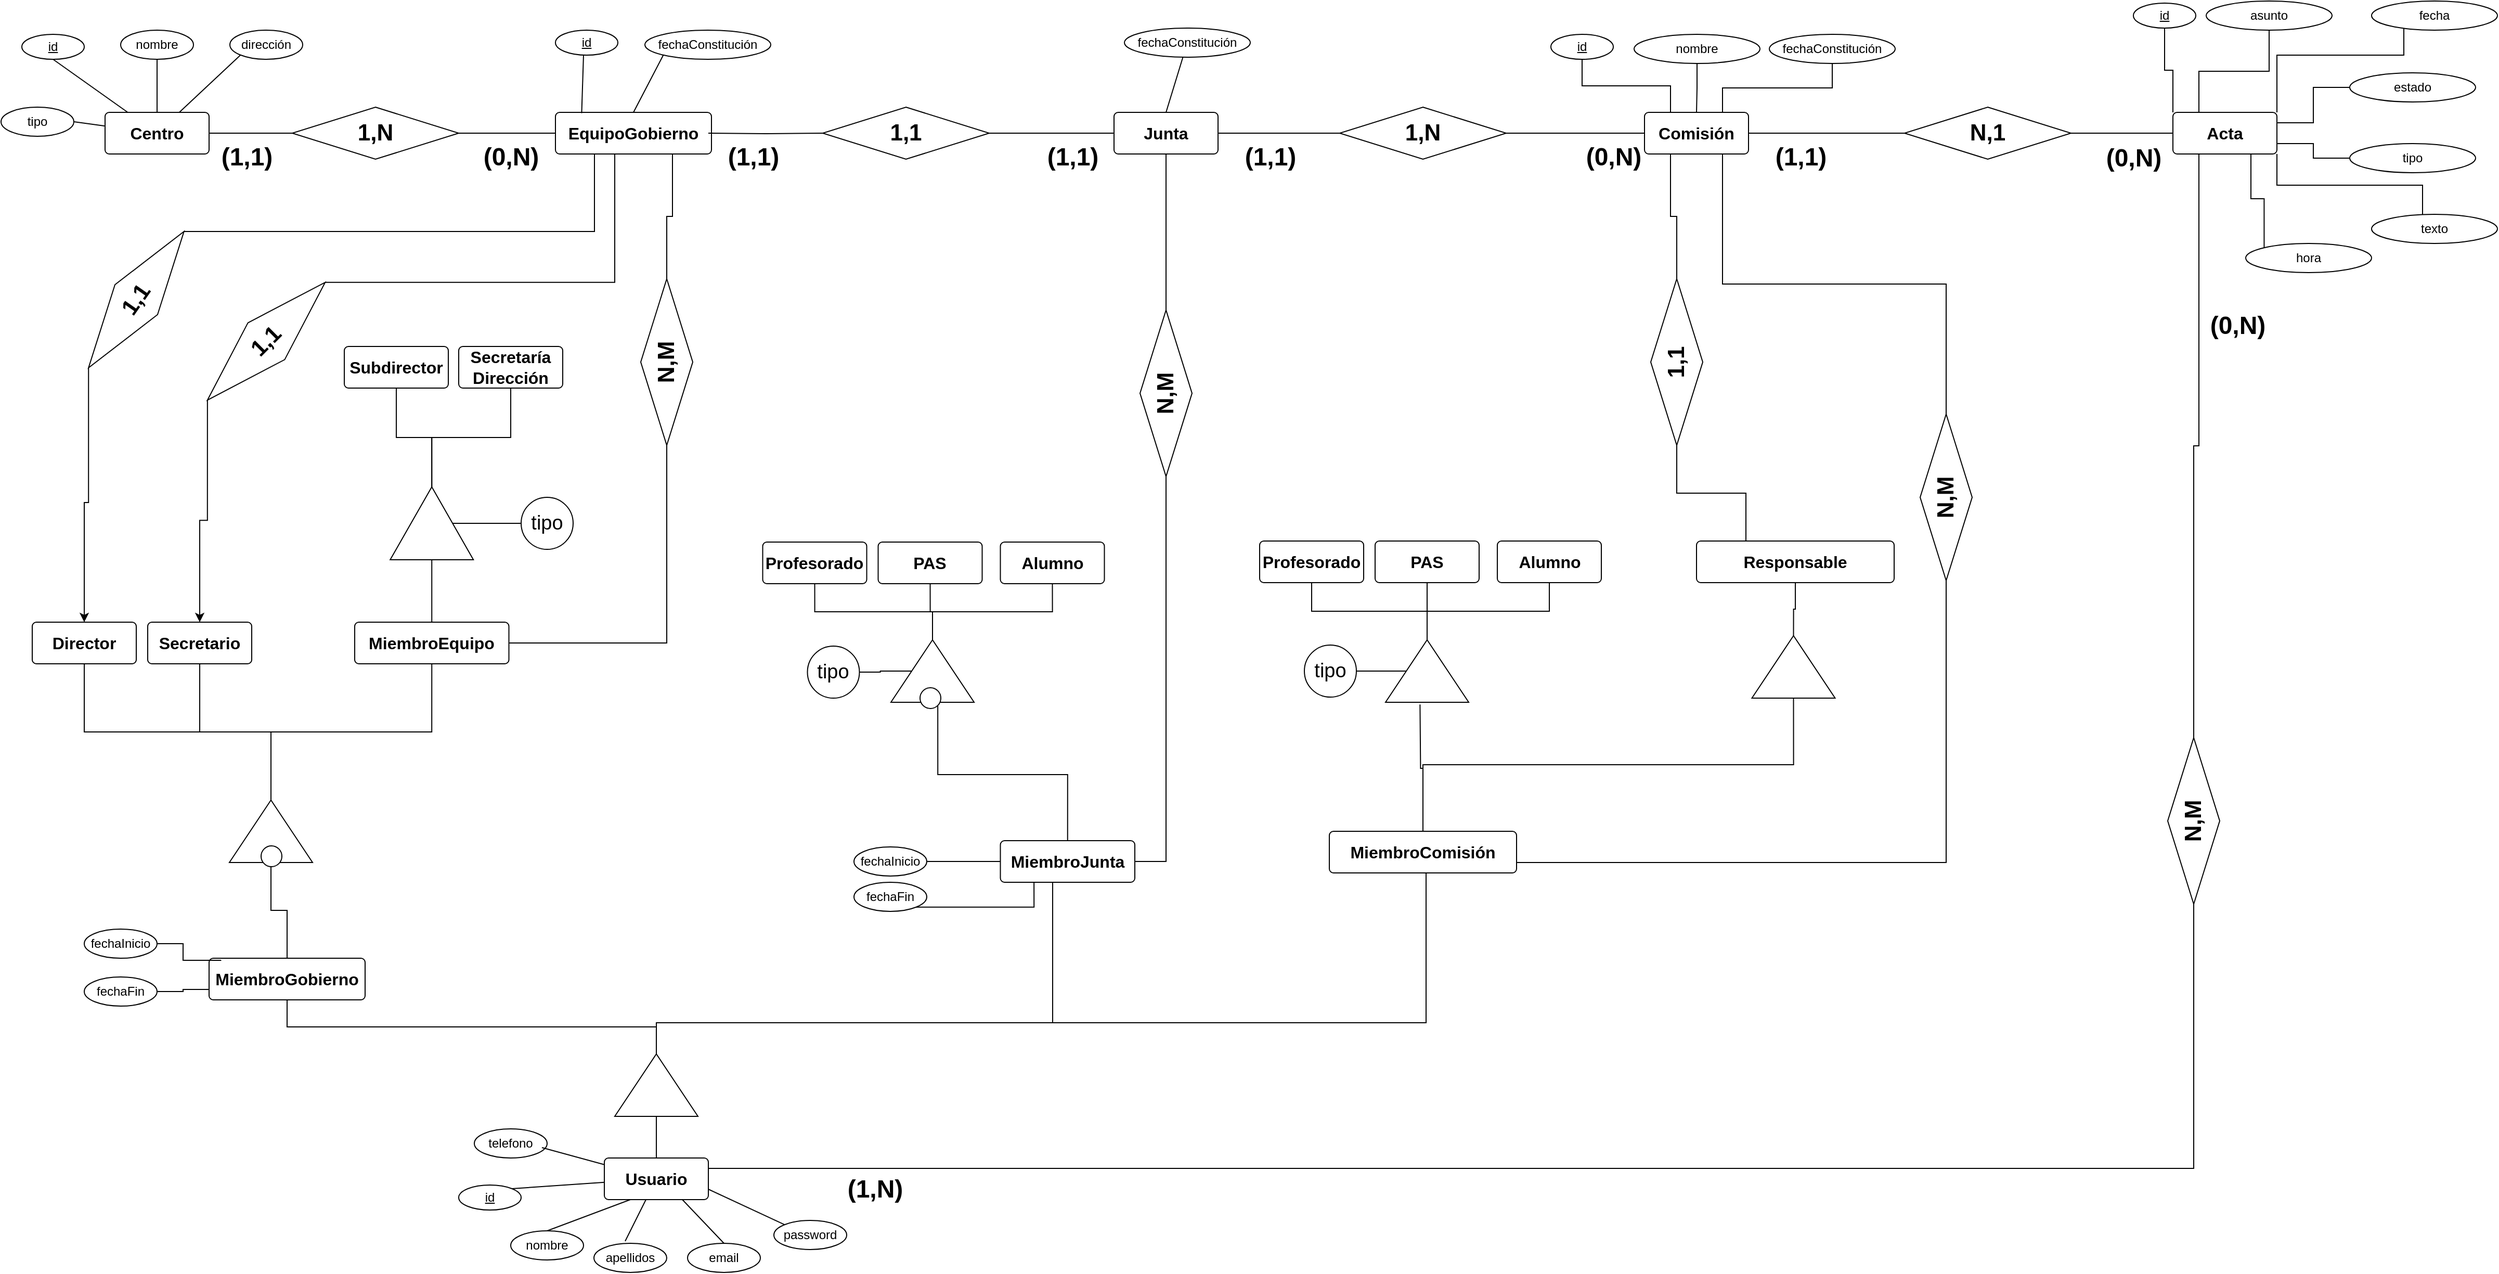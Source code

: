 <mxfile version="21.0.10" type="google"><diagram id="R2lEEEUBdFMjLlhIrx00" name="Page-1"><mxGraphModel grid="1" page="1" gridSize="10" guides="1" tooltips="1" connect="1" arrows="1" fold="1" pageScale="1" pageWidth="980" pageHeight="1390" math="0" shadow="0" extFonts="Permanent Marker^https://fonts.googleapis.com/css?family=Permanent+Marker"><root><mxCell id="0"/><mxCell id="1" parent="0"/><mxCell id="WzNKcJt7YtytCeeVtAqV-34" value="" style="edgeStyle=orthogonalEdgeStyle;rounded=0;orthogonalLoop=1;jettySize=auto;html=1;endArrow=none;endFill=0;" edge="1" parent="1" source="WzNKcJt7YtytCeeVtAqV-1" target="WzNKcJt7YtytCeeVtAqV-4"><mxGeometry relative="1" as="geometry"/></mxCell><mxCell id="WzNKcJt7YtytCeeVtAqV-1" value="Centro" style="rounded=1;arcSize=10;whiteSpace=wrap;html=1;align=center;fontSize=16;fontStyle=1" vertex="1" parent="1"><mxGeometry x="150" y="165" width="100" height="40" as="geometry"/></mxCell><mxCell id="WzNKcJt7YtytCeeVtAqV-2" value="nombre" style="ellipse;whiteSpace=wrap;html=1;align=center;" vertex="1" parent="1"><mxGeometry x="165" y="86" width="70" height="28" as="geometry"/></mxCell><mxCell id="WzNKcJt7YtytCeeVtAqV-3" value="id" style="ellipse;whiteSpace=wrap;html=1;align=center;fontStyle=4;" vertex="1" parent="1"><mxGeometry x="70" y="90" width="60" height="24" as="geometry"/></mxCell><mxCell id="WzNKcJt7YtytCeeVtAqV-35" value="" style="edgeStyle=orthogonalEdgeStyle;rounded=0;orthogonalLoop=1;jettySize=auto;html=1;endArrow=none;endFill=0;" edge="1" parent="1" source="WzNKcJt7YtytCeeVtAqV-4" target="WzNKcJt7YtytCeeVtAqV-30"><mxGeometry relative="1" as="geometry"/></mxCell><mxCell id="WzNKcJt7YtytCeeVtAqV-4" value="&lt;b&gt;&lt;font style=&quot;font-size: 22px;&quot;&gt;1,N&lt;/font&gt;&lt;/b&gt;" style="shape=rhombus;perimeter=rhombusPerimeter;whiteSpace=wrap;html=1;align=center;" vertex="1" parent="1"><mxGeometry x="330" y="160" width="160" height="50" as="geometry"/></mxCell><mxCell id="WzNKcJt7YtytCeeVtAqV-222" style="edgeStyle=orthogonalEdgeStyle;rounded=0;orthogonalLoop=1;jettySize=auto;html=1;exitX=1;exitY=0.5;exitDx=0;exitDy=0;entryX=0;entryY=0.5;entryDx=0;entryDy=0;endArrow=none;endFill=0;" edge="1" parent="1" source="WzNKcJt7YtytCeeVtAqV-10" target="WzNKcJt7YtytCeeVtAqV-134"><mxGeometry relative="1" as="geometry"/></mxCell><mxCell id="WzNKcJt7YtytCeeVtAqV-253" style="edgeStyle=orthogonalEdgeStyle;rounded=0;orthogonalLoop=1;jettySize=auto;html=1;exitX=0.25;exitY=1;exitDx=0;exitDy=0;entryX=1;entryY=0.5;entryDx=0;entryDy=0;endArrow=none;endFill=0;" edge="1" parent="1" source="WzNKcJt7YtytCeeVtAqV-10" target="WzNKcJt7YtytCeeVtAqV-254"><mxGeometry relative="1" as="geometry"><mxPoint x="1655" y="380" as="targetPoint"/></mxGeometry></mxCell><mxCell id="WzNKcJt7YtytCeeVtAqV-10" value="Comisión" style="rounded=1;arcSize=10;whiteSpace=wrap;html=1;align=center;fontSize=16;fontStyle=1" vertex="1" parent="1"><mxGeometry x="1630" y="165" width="100" height="40" as="geometry"/></mxCell><mxCell id="WzNKcJt7YtytCeeVtAqV-17" value="Usuario" style="rounded=1;arcSize=10;whiteSpace=wrap;html=1;align=center;fontSize=16;fontStyle=1" vertex="1" parent="1"><mxGeometry x="630" y="1170" width="100" height="40" as="geometry"/></mxCell><mxCell id="WzNKcJt7YtytCeeVtAqV-18" value="dirección" style="ellipse;whiteSpace=wrap;html=1;align=center;" vertex="1" parent="1"><mxGeometry x="270" y="86" width="70" height="28" as="geometry"/></mxCell><mxCell id="WzNKcJt7YtytCeeVtAqV-23" value="" style="endArrow=none;html=1;rounded=0;exitX=0.5;exitY=1;exitDx=0;exitDy=0;" edge="1" parent="1" source="WzNKcJt7YtytCeeVtAqV-3" target="WzNKcJt7YtytCeeVtAqV-1"><mxGeometry relative="1" as="geometry"><mxPoint x="590" y="360" as="sourcePoint"/><mxPoint x="750" y="360" as="targetPoint"/></mxGeometry></mxCell><mxCell id="WzNKcJt7YtytCeeVtAqV-24" value="" style="endArrow=none;html=1;rounded=0;exitX=0.5;exitY=1;exitDx=0;exitDy=0;" edge="1" parent="1" source="WzNKcJt7YtytCeeVtAqV-2" target="WzNKcJt7YtytCeeVtAqV-1"><mxGeometry relative="1" as="geometry"><mxPoint x="110" y="124" as="sourcePoint"/><mxPoint x="200" y="150" as="targetPoint"/></mxGeometry></mxCell><mxCell id="WzNKcJt7YtytCeeVtAqV-25" value="" style="endArrow=none;html=1;rounded=0;exitX=0;exitY=1;exitDx=0;exitDy=0;" edge="1" parent="1" source="WzNKcJt7YtytCeeVtAqV-18" target="WzNKcJt7YtytCeeVtAqV-1"><mxGeometry relative="1" as="geometry"><mxPoint x="290" y="100" as="sourcePoint"/><mxPoint x="210" y="160" as="targetPoint"/></mxGeometry></mxCell><mxCell id="WzNKcJt7YtytCeeVtAqV-26" value="tipo" style="ellipse;whiteSpace=wrap;html=1;align=center;" vertex="1" parent="1"><mxGeometry x="50" y="160" width="70" height="28" as="geometry"/></mxCell><mxCell id="WzNKcJt7YtytCeeVtAqV-27" value="" style="endArrow=none;html=1;rounded=0;exitX=1;exitY=0.5;exitDx=0;exitDy=0;" edge="1" parent="1" source="WzNKcJt7YtytCeeVtAqV-26" target="WzNKcJt7YtytCeeVtAqV-1"><mxGeometry relative="1" as="geometry"><mxPoint x="300" y="120" as="sourcePoint"/><mxPoint x="150" y="174" as="targetPoint"/></mxGeometry></mxCell><mxCell id="WzNKcJt7YtytCeeVtAqV-28" value="Director" style="rounded=1;arcSize=10;whiteSpace=wrap;html=1;align=center;fontSize=16;fontStyle=1" vertex="1" parent="1"><mxGeometry x="80" y="655" width="100" height="40" as="geometry"/></mxCell><mxCell id="WzNKcJt7YtytCeeVtAqV-30" value="EquipoGobierno" style="rounded=1;arcSize=10;whiteSpace=wrap;html=1;align=center;fontSize=16;fontStyle=1" vertex="1" parent="1"><mxGeometry x="583" y="165" width="150" height="40" as="geometry"/></mxCell><mxCell id="WzNKcJt7YtytCeeVtAqV-31" value="Junta" style="rounded=1;arcSize=10;whiteSpace=wrap;html=1;align=center;fontSize=16;fontStyle=1" vertex="1" parent="1"><mxGeometry x="1120" y="165" width="100" height="40" as="geometry"/></mxCell><mxCell id="WzNKcJt7YtytCeeVtAqV-263" style="edgeStyle=orthogonalEdgeStyle;rounded=0;orthogonalLoop=1;jettySize=auto;html=1;exitX=0.25;exitY=1;exitDx=0;exitDy=0;entryX=1;entryY=0.5;entryDx=0;entryDy=0;endArrow=none;endFill=0;" edge="1" parent="1" source="WzNKcJt7YtytCeeVtAqV-33" target="WzNKcJt7YtytCeeVtAqV-257"><mxGeometry relative="1" as="geometry"/></mxCell><mxCell id="WzNKcJt7YtytCeeVtAqV-33" value="Acta" style="rounded=1;arcSize=10;whiteSpace=wrap;html=1;align=center;fontSize=16;fontStyle=1" vertex="1" parent="1"><mxGeometry x="2138" y="165" width="100" height="40" as="geometry"/></mxCell><mxCell id="WzNKcJt7YtytCeeVtAqV-36" value="(1,1)" style="text;strokeColor=none;fillColor=none;html=1;fontSize=24;fontStyle=1;verticalAlign=middle;align=center;" vertex="1" parent="1"><mxGeometry x="236" y="188" width="100" height="40" as="geometry"/></mxCell><mxCell id="WzNKcJt7YtytCeeVtAqV-37" value="(0,N)" style="text;strokeColor=none;fillColor=none;html=1;fontSize=24;fontStyle=1;verticalAlign=middle;align=center;" vertex="1" parent="1"><mxGeometry x="490" y="188" width="100" height="40" as="geometry"/></mxCell><mxCell id="WzNKcJt7YtytCeeVtAqV-40" value="id" style="ellipse;whiteSpace=wrap;html=1;align=center;fontStyle=4;" vertex="1" parent="1"><mxGeometry x="583" y="86" width="60" height="24" as="geometry"/></mxCell><mxCell id="WzNKcJt7YtytCeeVtAqV-42" value="" style="endArrow=none;html=1;rounded=0;entryX=0.168;entryY=0.018;entryDx=0;entryDy=0;entryPerimeter=0;" edge="1" parent="1" target="WzNKcJt7YtytCeeVtAqV-30"><mxGeometry relative="1" as="geometry"><mxPoint x="610" y="110" as="sourcePoint"/><mxPoint x="682" y="151" as="targetPoint"/></mxGeometry></mxCell><mxCell id="WzNKcJt7YtytCeeVtAqV-43" value="fechaConstitución" style="ellipse;whiteSpace=wrap;html=1;align=center;" vertex="1" parent="1"><mxGeometry x="669" y="86" width="121" height="28" as="geometry"/></mxCell><mxCell id="WzNKcJt7YtytCeeVtAqV-44" value="" style="endArrow=none;html=1;rounded=0;exitX=0;exitY=1;exitDx=0;exitDy=0;entryX=0.5;entryY=0;entryDx=0;entryDy=0;" edge="1" parent="1" source="WzNKcJt7YtytCeeVtAqV-43" target="WzNKcJt7YtytCeeVtAqV-30"><mxGeometry relative="1" as="geometry"><mxPoint x="689" y="100" as="sourcePoint"/><mxPoint x="610" y="165" as="targetPoint"/></mxGeometry></mxCell><mxCell id="WzNKcJt7YtytCeeVtAqV-65" value="" style="endArrow=none;html=1;rounded=0;exitX=1;exitY=0;exitDx=0;exitDy=0;" edge="1" parent="1" source="WzNKcJt7YtytCeeVtAqV-68" target="WzNKcJt7YtytCeeVtAqV-17"><mxGeometry relative="1" as="geometry"><mxPoint x="660" y="1260" as="sourcePoint"/><mxPoint x="640" y="1220" as="targetPoint"/></mxGeometry></mxCell><mxCell id="WzNKcJt7YtytCeeVtAqV-68" value="id" style="ellipse;whiteSpace=wrap;html=1;align=center;fontStyle=4;" vertex="1" parent="1"><mxGeometry x="490" y="1196" width="60" height="24" as="geometry"/></mxCell><mxCell id="WzNKcJt7YtytCeeVtAqV-72" value="nombre" style="ellipse;whiteSpace=wrap;html=1;align=center;" vertex="1" parent="1"><mxGeometry x="540" y="1240" width="70" height="28" as="geometry"/></mxCell><mxCell id="WzNKcJt7YtytCeeVtAqV-73" value="apellidos" style="ellipse;whiteSpace=wrap;html=1;align=center;" vertex="1" parent="1"><mxGeometry x="620" y="1252" width="70" height="28" as="geometry"/></mxCell><mxCell id="WzNKcJt7YtytCeeVtAqV-74" value="email" style="ellipse;whiteSpace=wrap;html=1;align=center;" vertex="1" parent="1"><mxGeometry x="710" y="1252" width="70" height="28" as="geometry"/></mxCell><mxCell id="WzNKcJt7YtytCeeVtAqV-75" value="password" style="ellipse;whiteSpace=wrap;html=1;align=center;" vertex="1" parent="1"><mxGeometry x="793" y="1230" width="70" height="28" as="geometry"/></mxCell><mxCell id="WzNKcJt7YtytCeeVtAqV-76" value="telefono" style="ellipse;whiteSpace=wrap;html=1;align=center;" vertex="1" parent="1"><mxGeometry x="505" y="1142" width="70" height="28" as="geometry"/></mxCell><mxCell id="WzNKcJt7YtytCeeVtAqV-79" value="" style="endArrow=none;html=1;rounded=0;exitX=0.5;exitY=0;exitDx=0;exitDy=0;entryX=0.25;entryY=1;entryDx=0;entryDy=0;" edge="1" parent="1" source="WzNKcJt7YtytCeeVtAqV-72" target="WzNKcJt7YtytCeeVtAqV-17"><mxGeometry relative="1" as="geometry"><mxPoint x="552" y="1210" as="sourcePoint"/><mxPoint x="640" y="1204" as="targetPoint"/></mxGeometry></mxCell><mxCell id="WzNKcJt7YtytCeeVtAqV-80" value="" style="endArrow=none;html=1;rounded=0;" edge="1" parent="1" target="WzNKcJt7YtytCeeVtAqV-17"><mxGeometry relative="1" as="geometry"><mxPoint x="650" y="1250" as="sourcePoint"/><mxPoint x="650" y="1214" as="targetPoint"/></mxGeometry></mxCell><mxCell id="WzNKcJt7YtytCeeVtAqV-81" value="" style="endArrow=none;html=1;rounded=0;exitX=0.5;exitY=0;exitDx=0;exitDy=0;entryX=0.75;entryY=1;entryDx=0;entryDy=0;" edge="1" parent="1" source="WzNKcJt7YtytCeeVtAqV-74" target="WzNKcJt7YtytCeeVtAqV-17"><mxGeometry relative="1" as="geometry"><mxPoint x="572" y="1230" as="sourcePoint"/><mxPoint x="660" y="1224" as="targetPoint"/></mxGeometry></mxCell><mxCell id="WzNKcJt7YtytCeeVtAqV-82" value="" style="endArrow=none;html=1;rounded=0;exitX=1;exitY=0.75;exitDx=0;exitDy=0;entryX=0;entryY=0;entryDx=0;entryDy=0;" edge="1" parent="1" source="WzNKcJt7YtytCeeVtAqV-17" target="WzNKcJt7YtytCeeVtAqV-75"><mxGeometry relative="1" as="geometry"><mxPoint x="582" y="1240" as="sourcePoint"/><mxPoint x="670" y="1234" as="targetPoint"/></mxGeometry></mxCell><mxCell id="WzNKcJt7YtytCeeVtAqV-83" value="" style="endArrow=none;html=1;rounded=0;" edge="1" parent="1" source="WzNKcJt7YtytCeeVtAqV-17"><mxGeometry relative="1" as="geometry"><mxPoint x="592" y="1250" as="sourcePoint"/><mxPoint x="570" y="1160" as="targetPoint"/></mxGeometry></mxCell><mxCell id="WzNKcJt7YtytCeeVtAqV-87" style="edgeStyle=orthogonalEdgeStyle;rounded=0;orthogonalLoop=1;jettySize=auto;html=1;exitX=1;exitY=0.5;exitDx=0;exitDy=0;entryX=0.5;entryY=1;entryDx=0;entryDy=0;endArrow=none;endFill=0;" edge="1" parent="1" source="WzNKcJt7YtytCeeVtAqV-84" target="WzNKcJt7YtytCeeVtAqV-28"><mxGeometry relative="1" as="geometry"/></mxCell><mxCell id="WzNKcJt7YtytCeeVtAqV-84" value="" style="triangle;whiteSpace=wrap;html=1;rotation=-90;" vertex="1" parent="1"><mxGeometry x="279.5" y="816" width="60" height="80" as="geometry"/></mxCell><mxCell id="WzNKcJt7YtytCeeVtAqV-92" value="Secretario" style="rounded=1;arcSize=10;whiteSpace=wrap;html=1;align=center;fontSize=16;fontStyle=1" vertex="1" parent="1"><mxGeometry x="191" y="655" width="100" height="40" as="geometry"/></mxCell><mxCell id="WzNKcJt7YtytCeeVtAqV-94" style="edgeStyle=orthogonalEdgeStyle;rounded=0;orthogonalLoop=1;jettySize=auto;html=1;exitX=1;exitY=0.5;exitDx=0;exitDy=0;entryX=0.5;entryY=1;entryDx=0;entryDy=0;endArrow=none;endFill=0;" edge="1" parent="1" source="WzNKcJt7YtytCeeVtAqV-84" target="WzNKcJt7YtytCeeVtAqV-92"><mxGeometry relative="1" as="geometry"><mxPoint x="247.5" y="758" as="sourcePoint"/><mxPoint x="127.5" y="708" as="targetPoint"/></mxGeometry></mxCell><mxCell id="WzNKcJt7YtytCeeVtAqV-95" value="" style="edgeStyle=orthogonalEdgeStyle;rounded=0;orthogonalLoop=1;jettySize=auto;html=1;endArrow=none;endFill=0;" edge="1" parent="1" target="WzNKcJt7YtytCeeVtAqV-97"><mxGeometry relative="1" as="geometry"><mxPoint x="730" y="185" as="sourcePoint"/></mxGeometry></mxCell><mxCell id="WzNKcJt7YtytCeeVtAqV-96" value="" style="edgeStyle=orthogonalEdgeStyle;rounded=0;orthogonalLoop=1;jettySize=auto;html=1;endArrow=none;endFill=0;" edge="1" parent="1" source="WzNKcJt7YtytCeeVtAqV-97" target="WzNKcJt7YtytCeeVtAqV-31"><mxGeometry relative="1" as="geometry"><mxPoint x="1070" y="185" as="targetPoint"/></mxGeometry></mxCell><mxCell id="WzNKcJt7YtytCeeVtAqV-97" value="&lt;b&gt;&lt;font style=&quot;font-size: 22px;&quot;&gt;1,1&lt;/font&gt;&lt;/b&gt;" style="shape=rhombus;perimeter=rhombusPerimeter;whiteSpace=wrap;html=1;align=center;" vertex="1" parent="1"><mxGeometry x="840" y="160" width="160" height="50" as="geometry"/></mxCell><mxCell id="WzNKcJt7YtytCeeVtAqV-98" value="(1,1)" style="text;strokeColor=none;fillColor=none;html=1;fontSize=24;fontStyle=1;verticalAlign=middle;align=center;" vertex="1" parent="1"><mxGeometry x="723" y="188" width="100" height="40" as="geometry"/></mxCell><mxCell id="WzNKcJt7YtytCeeVtAqV-99" value="(1,1)" style="text;strokeColor=none;fillColor=none;html=1;fontSize=24;fontStyle=1;verticalAlign=middle;align=center;" vertex="1" parent="1"><mxGeometry x="1030" y="188" width="100" height="40" as="geometry"/></mxCell><mxCell id="WzNKcJt7YtytCeeVtAqV-101" value="fechaConstitución" style="ellipse;whiteSpace=wrap;html=1;align=center;" vertex="1" parent="1"><mxGeometry x="1130" y="84" width="121" height="28" as="geometry"/></mxCell><mxCell id="WzNKcJt7YtytCeeVtAqV-102" value="" style="endArrow=none;html=1;rounded=0;entryX=0.5;entryY=0;entryDx=0;entryDy=0;" edge="1" parent="1" source="WzNKcJt7YtytCeeVtAqV-101" target="WzNKcJt7YtytCeeVtAqV-31"><mxGeometry relative="1" as="geometry"><mxPoint x="1185" y="100" as="sourcePoint"/><mxPoint x="1154" y="165" as="targetPoint"/></mxGeometry></mxCell><mxCell id="WzNKcJt7YtytCeeVtAqV-169" style="edgeStyle=orthogonalEdgeStyle;rounded=0;orthogonalLoop=1;jettySize=auto;html=1;exitX=0.5;exitY=1;exitDx=0;exitDy=0;entryX=1;entryY=0.5;entryDx=0;entryDy=0;endArrow=none;endFill=0;" edge="1" parent="1" source="WzNKcJt7YtytCeeVtAqV-104" target="WzNKcJt7YtytCeeVtAqV-192"><mxGeometry relative="1" as="geometry"/></mxCell><mxCell id="WzNKcJt7YtytCeeVtAqV-104" value="Subdirector" style="rounded=1;arcSize=10;whiteSpace=wrap;html=1;align=center;fontSize=16;fontStyle=1" vertex="1" parent="1"><mxGeometry x="380" y="390" width="100" height="40" as="geometry"/></mxCell><mxCell id="WzNKcJt7YtytCeeVtAqV-170" style="edgeStyle=orthogonalEdgeStyle;rounded=0;orthogonalLoop=1;jettySize=auto;html=1;exitX=0.5;exitY=1;exitDx=0;exitDy=0;entryX=1;entryY=0.5;entryDx=0;entryDy=0;endArrow=none;endFill=0;" edge="1" parent="1" source="WzNKcJt7YtytCeeVtAqV-105" target="WzNKcJt7YtytCeeVtAqV-192"><mxGeometry relative="1" as="geometry"><mxPoint x="325.25" y="638" as="targetPoint"/></mxGeometry></mxCell><mxCell id="WzNKcJt7YtytCeeVtAqV-105" value="Secretaría Dirección" style="rounded=1;arcSize=10;whiteSpace=wrap;html=1;align=center;fontSize=16;fontStyle=1" vertex="1" parent="1"><mxGeometry x="490" y="390" width="100" height="40" as="geometry"/></mxCell><mxCell id="WzNKcJt7YtytCeeVtAqV-110" style="edgeStyle=orthogonalEdgeStyle;rounded=0;orthogonalLoop=1;jettySize=auto;html=1;exitX=1;exitY=0.5;exitDx=0;exitDy=0;entryX=0.25;entryY=1;entryDx=0;entryDy=0;endArrow=none;endFill=0;" edge="1" parent="1" source="WzNKcJt7YtytCeeVtAqV-108" target="WzNKcJt7YtytCeeVtAqV-30"><mxGeometry relative="1" as="geometry"/></mxCell><mxCell id="WzNKcJt7YtytCeeVtAqV-171" style="edgeStyle=orthogonalEdgeStyle;rounded=0;orthogonalLoop=1;jettySize=auto;html=1;exitX=0;exitY=0.5;exitDx=0;exitDy=0;entryX=0.5;entryY=0;entryDx=0;entryDy=0;" edge="1" parent="1" source="WzNKcJt7YtytCeeVtAqV-108" target="WzNKcJt7YtytCeeVtAqV-28"><mxGeometry relative="1" as="geometry"/></mxCell><mxCell id="WzNKcJt7YtytCeeVtAqV-108" value="&lt;b&gt;&lt;font style=&quot;font-size: 22px;&quot;&gt;1,1&lt;/font&gt;&lt;/b&gt;" style="shape=rhombus;perimeter=rhombusPerimeter;whiteSpace=wrap;html=1;align=center;rotation=-55;" vertex="1" parent="1"><mxGeometry x="100" y="320" width="160" height="50" as="geometry"/></mxCell><mxCell id="WzNKcJt7YtytCeeVtAqV-113" style="edgeStyle=orthogonalEdgeStyle;rounded=0;orthogonalLoop=1;jettySize=auto;html=1;exitX=1;exitY=0.5;exitDx=0;exitDy=0;entryX=0.5;entryY=1;entryDx=0;entryDy=0;endArrow=none;endFill=0;" edge="1" parent="1" source="WzNKcJt7YtytCeeVtAqV-111" target="WzNKcJt7YtytCeeVtAqV-30"><mxGeometry relative="1" as="geometry"><Array as="points"><mxPoint x="640" y="328"/><mxPoint x="640" y="205"/></Array></mxGeometry></mxCell><mxCell id="WzNKcJt7YtytCeeVtAqV-172" style="edgeStyle=orthogonalEdgeStyle;rounded=0;orthogonalLoop=1;jettySize=auto;html=1;exitX=0;exitY=0.5;exitDx=0;exitDy=0;entryX=0.5;entryY=0;entryDx=0;entryDy=0;" edge="1" parent="1" source="WzNKcJt7YtytCeeVtAqV-111" target="WzNKcJt7YtytCeeVtAqV-92"><mxGeometry relative="1" as="geometry"/></mxCell><mxCell id="WzNKcJt7YtytCeeVtAqV-111" value="&lt;b&gt;&lt;font style=&quot;font-size: 22px;&quot;&gt;1,1&lt;/font&gt;&lt;/b&gt;" style="shape=rhombus;perimeter=rhombusPerimeter;whiteSpace=wrap;html=1;align=center;rotation=-45;" vertex="1" parent="1"><mxGeometry x="225" y="360" width="160" height="50" as="geometry"/></mxCell><mxCell id="WzNKcJt7YtytCeeVtAqV-206" style="edgeStyle=orthogonalEdgeStyle;rounded=0;orthogonalLoop=1;jettySize=auto;html=1;exitX=1;exitY=0.5;exitDx=0;exitDy=0;entryX=0.75;entryY=1;entryDx=0;entryDy=0;endArrow=none;endFill=0;" edge="1" parent="1" source="WzNKcJt7YtytCeeVtAqV-120" target="WzNKcJt7YtytCeeVtAqV-30"><mxGeometry relative="1" as="geometry"/></mxCell><mxCell id="WzNKcJt7YtytCeeVtAqV-207" style="edgeStyle=orthogonalEdgeStyle;rounded=0;orthogonalLoop=1;jettySize=auto;html=1;exitX=0;exitY=0.5;exitDx=0;exitDy=0;entryX=1;entryY=0.5;entryDx=0;entryDy=0;endArrow=none;endFill=0;" edge="1" parent="1" source="WzNKcJt7YtytCeeVtAqV-120" target="WzNKcJt7YtytCeeVtAqV-195"><mxGeometry relative="1" as="geometry"/></mxCell><mxCell id="WzNKcJt7YtytCeeVtAqV-120" value="&lt;b&gt;&lt;font style=&quot;font-size: 22px;&quot;&gt;N,M&lt;/font&gt;&lt;/b&gt;" style="shape=rhombus;perimeter=rhombusPerimeter;whiteSpace=wrap;html=1;align=center;rotation=-90;" vertex="1" parent="1"><mxGeometry x="610" y="380" width="160" height="50" as="geometry"/></mxCell><mxCell id="WzNKcJt7YtytCeeVtAqV-121" value="" style="edgeStyle=orthogonalEdgeStyle;rounded=0;orthogonalLoop=1;jettySize=auto;html=1;endArrow=none;endFill=0;exitX=1;exitY=0.5;exitDx=0;exitDy=0;" edge="1" parent="1" source="WzNKcJt7YtytCeeVtAqV-31" target="WzNKcJt7YtytCeeVtAqV-123"><mxGeometry relative="1" as="geometry"><mxPoint x="1210" y="185" as="sourcePoint"/></mxGeometry></mxCell><mxCell id="WzNKcJt7YtytCeeVtAqV-122" value="" style="edgeStyle=orthogonalEdgeStyle;rounded=0;orthogonalLoop=1;jettySize=auto;html=1;endArrow=none;endFill=0;entryX=0;entryY=0.5;entryDx=0;entryDy=0;" edge="1" parent="1" source="WzNKcJt7YtytCeeVtAqV-123" target="WzNKcJt7YtytCeeVtAqV-10"><mxGeometry relative="1" as="geometry"><mxPoint x="1617" y="185" as="targetPoint"/></mxGeometry></mxCell><mxCell id="WzNKcJt7YtytCeeVtAqV-123" value="&lt;b&gt;&lt;font style=&quot;font-size: 22px;&quot;&gt;1,N&lt;/font&gt;&lt;/b&gt;" style="shape=rhombus;perimeter=rhombusPerimeter;whiteSpace=wrap;html=1;align=center;" vertex="1" parent="1"><mxGeometry x="1337" y="160" width="160" height="50" as="geometry"/></mxCell><mxCell id="WzNKcJt7YtytCeeVtAqV-124" value="(1,1)" style="text;strokeColor=none;fillColor=none;html=1;fontSize=24;fontStyle=1;verticalAlign=middle;align=center;" vertex="1" parent="1"><mxGeometry x="1220" y="188" width="100" height="40" as="geometry"/></mxCell><mxCell id="WzNKcJt7YtytCeeVtAqV-125" value="(0,N)" style="text;strokeColor=none;fillColor=none;html=1;fontSize=24;fontStyle=1;verticalAlign=middle;align=center;" vertex="1" parent="1"><mxGeometry x="1550" y="188" width="100" height="40" as="geometry"/></mxCell><mxCell id="WzNKcJt7YtytCeeVtAqV-131" style="edgeStyle=orthogonalEdgeStyle;rounded=0;orthogonalLoop=1;jettySize=auto;html=1;exitX=0.5;exitY=1;exitDx=0;exitDy=0;entryX=0.25;entryY=0;entryDx=0;entryDy=0;endArrow=none;endFill=0;" edge="1" parent="1" source="WzNKcJt7YtytCeeVtAqV-126" target="WzNKcJt7YtytCeeVtAqV-10"><mxGeometry relative="1" as="geometry"/></mxCell><mxCell id="WzNKcJt7YtytCeeVtAqV-126" value="id" style="ellipse;whiteSpace=wrap;html=1;align=center;fontStyle=4;" vertex="1" parent="1"><mxGeometry x="1540" y="90" width="60" height="24" as="geometry"/></mxCell><mxCell id="WzNKcJt7YtytCeeVtAqV-133" style="edgeStyle=orthogonalEdgeStyle;rounded=0;orthogonalLoop=1;jettySize=auto;html=1;exitX=0.5;exitY=1;exitDx=0;exitDy=0;entryX=0.75;entryY=0;entryDx=0;entryDy=0;endArrow=none;endFill=0;" edge="1" parent="1" source="WzNKcJt7YtytCeeVtAqV-127" target="WzNKcJt7YtytCeeVtAqV-10"><mxGeometry relative="1" as="geometry"/></mxCell><mxCell id="WzNKcJt7YtytCeeVtAqV-127" value="fechaConstitución" style="ellipse;whiteSpace=wrap;html=1;align=center;" vertex="1" parent="1"><mxGeometry x="1750" y="90" width="121" height="28" as="geometry"/></mxCell><mxCell id="WzNKcJt7YtytCeeVtAqV-132" style="edgeStyle=orthogonalEdgeStyle;rounded=0;orthogonalLoop=1;jettySize=auto;html=1;exitX=0.5;exitY=1;exitDx=0;exitDy=0;entryX=0.5;entryY=0;entryDx=0;entryDy=0;endArrow=none;endFill=0;" edge="1" parent="1" source="WzNKcJt7YtytCeeVtAqV-130" target="WzNKcJt7YtytCeeVtAqV-10"><mxGeometry relative="1" as="geometry"/></mxCell><mxCell id="WzNKcJt7YtytCeeVtAqV-130" value="nombre" style="ellipse;whiteSpace=wrap;html=1;align=center;" vertex="1" parent="1"><mxGeometry x="1620" y="90" width="121" height="28" as="geometry"/></mxCell><mxCell id="WzNKcJt7YtytCeeVtAqV-223" style="edgeStyle=orthogonalEdgeStyle;rounded=0;orthogonalLoop=1;jettySize=auto;html=1;exitX=1;exitY=0.5;exitDx=0;exitDy=0;entryX=0;entryY=0.5;entryDx=0;entryDy=0;endArrow=none;endFill=0;" edge="1" parent="1" source="WzNKcJt7YtytCeeVtAqV-134" target="WzNKcJt7YtytCeeVtAqV-33"><mxGeometry relative="1" as="geometry"><Array as="points"><mxPoint x="2090" y="185"/><mxPoint x="2090" y="185"/></Array></mxGeometry></mxCell><mxCell id="WzNKcJt7YtytCeeVtAqV-134" value="&lt;b&gt;&lt;font style=&quot;font-size: 22px;&quot;&gt;N,1&lt;/font&gt;&lt;/b&gt;" style="shape=rhombus;perimeter=rhombusPerimeter;whiteSpace=wrap;html=1;align=center;rotation=0;" vertex="1" parent="1"><mxGeometry x="1880" y="160" width="160" height="50" as="geometry"/></mxCell><mxCell id="WzNKcJt7YtytCeeVtAqV-137" value="(1,1)" style="text;strokeColor=none;fillColor=none;html=1;fontSize=24;fontStyle=1;verticalAlign=middle;align=center;rotation=0;" vertex="1" parent="1"><mxGeometry x="1730" y="188" width="100" height="40" as="geometry"/></mxCell><mxCell id="WzNKcJt7YtytCeeVtAqV-220" style="edgeStyle=orthogonalEdgeStyle;rounded=0;orthogonalLoop=1;jettySize=auto;html=1;exitX=0.5;exitY=1;exitDx=0;exitDy=0;entryX=0;entryY=0;entryDx=0;entryDy=0;endArrow=none;endFill=0;" edge="1" parent="1" source="WzNKcJt7YtytCeeVtAqV-139" target="WzNKcJt7YtytCeeVtAqV-33"><mxGeometry relative="1" as="geometry"/></mxCell><mxCell id="WzNKcJt7YtytCeeVtAqV-139" value="id" style="ellipse;whiteSpace=wrap;html=1;align=center;fontStyle=4;" vertex="1" parent="1"><mxGeometry x="2100" y="60" width="60" height="24" as="geometry"/></mxCell><mxCell id="WzNKcJt7YtytCeeVtAqV-259" style="edgeStyle=orthogonalEdgeStyle;rounded=0;orthogonalLoop=1;jettySize=auto;html=1;exitX=0;exitY=0.5;exitDx=0;exitDy=0;entryX=1;entryY=0;entryDx=0;entryDy=0;endArrow=none;endFill=0;" edge="1" parent="1" source="WzNKcJt7YtytCeeVtAqV-140" target="WzNKcJt7YtytCeeVtAqV-33"><mxGeometry relative="1" as="geometry"><Array as="points"><mxPoint x="2360" y="110"/><mxPoint x="2238" y="110"/></Array></mxGeometry></mxCell><mxCell id="WzNKcJt7YtytCeeVtAqV-140" value="fecha" style="ellipse;whiteSpace=wrap;html=1;align=center;" vertex="1" parent="1"><mxGeometry x="2329" y="58" width="121" height="28" as="geometry"/></mxCell><mxCell id="WzNKcJt7YtytCeeVtAqV-221" style="edgeStyle=orthogonalEdgeStyle;rounded=0;orthogonalLoop=1;jettySize=auto;html=1;exitX=0.5;exitY=1;exitDx=0;exitDy=0;endArrow=none;endFill=0;entryX=0.25;entryY=0;entryDx=0;entryDy=0;" edge="1" parent="1" source="WzNKcJt7YtytCeeVtAqV-141" target="WzNKcJt7YtytCeeVtAqV-33"><mxGeometry relative="1" as="geometry"><mxPoint x="2230" y="160" as="targetPoint"/></mxGeometry></mxCell><mxCell id="WzNKcJt7YtytCeeVtAqV-141" value="asunto" style="ellipse;whiteSpace=wrap;html=1;align=center;" vertex="1" parent="1"><mxGeometry x="2170" y="58" width="121" height="28" as="geometry"/></mxCell><mxCell id="WzNKcJt7YtytCeeVtAqV-150" style="edgeStyle=orthogonalEdgeStyle;rounded=0;orthogonalLoop=1;jettySize=auto;html=1;exitX=0;exitY=0;exitDx=0;exitDy=0;endArrow=none;endFill=0;" edge="1" parent="1" source="WzNKcJt7YtytCeeVtAqV-143"><mxGeometry relative="1" as="geometry"><mxPoint x="2238" y="205" as="targetPoint"/><Array as="points"><mxPoint x="2378" y="267"/><mxPoint x="2378" y="235"/><mxPoint x="2238" y="235"/></Array></mxGeometry></mxCell><mxCell id="WzNKcJt7YtytCeeVtAqV-143" value="texto" style="ellipse;whiteSpace=wrap;html=1;align=center;" vertex="1" parent="1"><mxGeometry x="2329" y="263" width="121" height="28" as="geometry"/></mxCell><mxCell id="WzNKcJt7YtytCeeVtAqV-262" style="edgeStyle=orthogonalEdgeStyle;rounded=0;orthogonalLoop=1;jettySize=auto;html=1;exitX=0;exitY=0;exitDx=0;exitDy=0;entryX=0.75;entryY=1;entryDx=0;entryDy=0;endArrow=none;endFill=0;" edge="1" parent="1" source="WzNKcJt7YtytCeeVtAqV-144" target="WzNKcJt7YtytCeeVtAqV-33"><mxGeometry relative="1" as="geometry"/></mxCell><mxCell id="WzNKcJt7YtytCeeVtAqV-144" value="hora" style="ellipse;whiteSpace=wrap;html=1;align=center;" vertex="1" parent="1"><mxGeometry x="2208" y="291" width="121" height="28" as="geometry"/></mxCell><mxCell id="WzNKcJt7YtytCeeVtAqV-147" style="edgeStyle=orthogonalEdgeStyle;rounded=0;orthogonalLoop=1;jettySize=auto;html=1;exitX=0;exitY=0.5;exitDx=0;exitDy=0;entryX=1;entryY=0.25;entryDx=0;entryDy=0;endArrow=none;endFill=0;" edge="1" parent="1" source="WzNKcJt7YtytCeeVtAqV-145" target="WzNKcJt7YtytCeeVtAqV-33"><mxGeometry relative="1" as="geometry"/></mxCell><mxCell id="WzNKcJt7YtytCeeVtAqV-145" value="estado" style="ellipse;whiteSpace=wrap;html=1;align=center;" vertex="1" parent="1"><mxGeometry x="2308" y="127" width="121" height="28" as="geometry"/></mxCell><mxCell id="WzNKcJt7YtytCeeVtAqV-148" style="edgeStyle=orthogonalEdgeStyle;rounded=0;orthogonalLoop=1;jettySize=auto;html=1;exitX=0;exitY=0.5;exitDx=0;exitDy=0;entryX=1;entryY=0.75;entryDx=0;entryDy=0;endArrow=none;endFill=0;" edge="1" parent="1" source="WzNKcJt7YtytCeeVtAqV-146" target="WzNKcJt7YtytCeeVtAqV-33"><mxGeometry relative="1" as="geometry"/></mxCell><mxCell id="WzNKcJt7YtytCeeVtAqV-146" value="tipo" style="ellipse;whiteSpace=wrap;html=1;align=center;" vertex="1" parent="1"><mxGeometry x="2308" y="195" width="121" height="28" as="geometry"/></mxCell><mxCell id="WzNKcJt7YtytCeeVtAqV-168" style="edgeStyle=orthogonalEdgeStyle;rounded=0;orthogonalLoop=1;jettySize=auto;html=1;exitX=0.5;exitY=0;exitDx=0;exitDy=0;entryX=0;entryY=0.5;entryDx=0;entryDy=0;endArrow=none;endFill=0;" edge="1" parent="1" source="WzNKcJt7YtytCeeVtAqV-157" target="WzNKcJt7YtytCeeVtAqV-84"><mxGeometry relative="1" as="geometry"/></mxCell><mxCell id="WzNKcJt7YtytCeeVtAqV-157" value="MiembroGobierno" style="rounded=1;arcSize=10;whiteSpace=wrap;html=1;align=center;fontSize=16;fontStyle=1" vertex="1" parent="1"><mxGeometry x="250" y="978" width="150" height="40" as="geometry"/></mxCell><mxCell id="WzNKcJt7YtytCeeVtAqV-158" style="edgeStyle=orthogonalEdgeStyle;rounded=0;orthogonalLoop=1;jettySize=auto;html=1;exitX=1;exitY=0.5;exitDx=0;exitDy=0;entryX=0.5;entryY=1;entryDx=0;entryDy=0;endArrow=none;endFill=0;" edge="1" parent="1" source="WzNKcJt7YtytCeeVtAqV-159" target="WzNKcJt7YtytCeeVtAqV-157"><mxGeometry relative="1" as="geometry"/></mxCell><mxCell id="WzNKcJt7YtytCeeVtAqV-167" style="edgeStyle=orthogonalEdgeStyle;rounded=0;orthogonalLoop=1;jettySize=auto;html=1;exitX=0;exitY=0.5;exitDx=0;exitDy=0;entryX=0.5;entryY=0;entryDx=0;entryDy=0;endArrow=none;endFill=0;" edge="1" parent="1" source="WzNKcJt7YtytCeeVtAqV-159" target="WzNKcJt7YtytCeeVtAqV-17"><mxGeometry relative="1" as="geometry"/></mxCell><mxCell id="WzNKcJt7YtytCeeVtAqV-159" value="" style="triangle;whiteSpace=wrap;html=1;rotation=-90;" vertex="1" parent="1"><mxGeometry x="650" y="1060" width="60" height="80" as="geometry"/></mxCell><mxCell id="WzNKcJt7YtytCeeVtAqV-164" style="edgeStyle=orthogonalEdgeStyle;rounded=0;orthogonalLoop=1;jettySize=auto;html=1;exitX=0.5;exitY=1;exitDx=0;exitDy=0;endArrow=none;endFill=0;entryX=1;entryY=0.5;entryDx=0;entryDy=0;" edge="1" parent="1" source="WzNKcJt7YtytCeeVtAqV-162" target="WzNKcJt7YtytCeeVtAqV-159"><mxGeometry relative="1" as="geometry"><mxPoint x="590" y="910" as="targetPoint"/><Array as="points"><mxPoint x="1061" y="905"/><mxPoint x="1061" y="1040"/><mxPoint x="680" y="1040"/></Array></mxGeometry></mxCell><mxCell id="WzNKcJt7YtytCeeVtAqV-190" style="edgeStyle=orthogonalEdgeStyle;rounded=0;orthogonalLoop=1;jettySize=auto;html=1;exitX=0.5;exitY=0;exitDx=0;exitDy=0;entryX=1;entryY=1;entryDx=0;entryDy=0;endArrow=none;endFill=0;" edge="1" parent="1" source="WzNKcJt7YtytCeeVtAqV-162" target="WzNKcJt7YtytCeeVtAqV-189"><mxGeometry relative="1" as="geometry"/></mxCell><mxCell id="WzNKcJt7YtytCeeVtAqV-162" value="MiembroJunta" style="rounded=1;arcSize=10;whiteSpace=wrap;html=1;align=center;fontSize=16;fontStyle=1" vertex="1" parent="1"><mxGeometry x="1010.75" y="865" width="129.25" height="40" as="geometry"/></mxCell><mxCell id="WzNKcJt7YtytCeeVtAqV-165" style="edgeStyle=orthogonalEdgeStyle;rounded=0;orthogonalLoop=1;jettySize=auto;html=1;exitX=0.5;exitY=1;exitDx=0;exitDy=0;endArrow=none;endFill=0;" edge="1" parent="1" source="WzNKcJt7YtytCeeVtAqV-163" target="WzNKcJt7YtytCeeVtAqV-159"><mxGeometry relative="1" as="geometry"><mxPoint x="600" y="920" as="targetPoint"/><Array as="points"><mxPoint x="1420" y="1040"/><mxPoint x="680" y="1040"/></Array></mxGeometry></mxCell><mxCell id="WzNKcJt7YtytCeeVtAqV-236" style="edgeStyle=orthogonalEdgeStyle;rounded=0;orthogonalLoop=1;jettySize=auto;html=1;exitX=0.5;exitY=0;exitDx=0;exitDy=0;entryX=0;entryY=1;entryDx=0;entryDy=0;endArrow=none;endFill=0;" edge="1" parent="1" source="WzNKcJt7YtytCeeVtAqV-163"><mxGeometry relative="1" as="geometry"><mxPoint x="1414.179" y="734.071" as="targetPoint"/></mxGeometry></mxCell><mxCell id="WzNKcJt7YtytCeeVtAqV-163" value="MiembroComisión" style="rounded=1;arcSize=10;whiteSpace=wrap;html=1;align=center;fontSize=16;fontStyle=1" vertex="1" parent="1"><mxGeometry x="1327" y="856" width="180" height="40" as="geometry"/></mxCell><mxCell id="WzNKcJt7YtytCeeVtAqV-180" value="Profesorado" style="rounded=1;arcSize=10;whiteSpace=wrap;html=1;align=center;fontSize=16;fontStyle=1" vertex="1" parent="1"><mxGeometry x="782.25" y="578" width="100" height="40" as="geometry"/></mxCell><mxCell id="WzNKcJt7YtytCeeVtAqV-181" style="edgeStyle=orthogonalEdgeStyle;rounded=0;orthogonalLoop=1;jettySize=auto;html=1;exitX=1;exitY=0.5;exitDx=0;exitDy=0;entryX=0.5;entryY=1;entryDx=0;entryDy=0;endArrow=none;endFill=0;" edge="1" parent="1" source="WzNKcJt7YtytCeeVtAqV-182" target="WzNKcJt7YtytCeeVtAqV-180"><mxGeometry relative="1" as="geometry"/></mxCell><mxCell id="WzNKcJt7YtytCeeVtAqV-182" value="" style="triangle;whiteSpace=wrap;html=1;rotation=-90;" vertex="1" parent="1"><mxGeometry x="915.5" y="662" width="60" height="80" as="geometry"/></mxCell><mxCell id="WzNKcJt7YtytCeeVtAqV-183" value="PAS" style="rounded=1;arcSize=10;whiteSpace=wrap;html=1;align=center;fontSize=16;fontStyle=1" vertex="1" parent="1"><mxGeometry x="893.25" y="578" width="100" height="40" as="geometry"/></mxCell><mxCell id="WzNKcJt7YtytCeeVtAqV-184" style="edgeStyle=orthogonalEdgeStyle;rounded=0;orthogonalLoop=1;jettySize=auto;html=1;exitX=1;exitY=0.5;exitDx=0;exitDy=0;entryX=0.5;entryY=1;entryDx=0;entryDy=0;endArrow=none;endFill=0;" edge="1" parent="1" source="WzNKcJt7YtytCeeVtAqV-182" target="WzNKcJt7YtytCeeVtAqV-183"><mxGeometry relative="1" as="geometry"><mxPoint x="881" y="678" as="sourcePoint"/><mxPoint x="761" y="628" as="targetPoint"/></mxGeometry></mxCell><mxCell id="WzNKcJt7YtytCeeVtAqV-185" style="edgeStyle=orthogonalEdgeStyle;rounded=0;orthogonalLoop=1;jettySize=auto;html=1;exitX=0.5;exitY=1;exitDx=0;exitDy=0;entryX=1;entryY=0.5;entryDx=0;entryDy=0;endArrow=none;endFill=0;" edge="1" parent="1" source="WzNKcJt7YtytCeeVtAqV-186" target="WzNKcJt7YtytCeeVtAqV-182"><mxGeometry relative="1" as="geometry"/></mxCell><mxCell id="WzNKcJt7YtytCeeVtAqV-186" value="Alumno" style="rounded=1;arcSize=10;whiteSpace=wrap;html=1;align=center;fontSize=16;fontStyle=1" vertex="1" parent="1"><mxGeometry x="1010.75" y="578" width="100" height="40" as="geometry"/></mxCell><mxCell id="WzNKcJt7YtytCeeVtAqV-189" value="" style="ellipse;whiteSpace=wrap;html=1;" vertex="1" parent="1"><mxGeometry x="933.5" y="718" width="20" height="20" as="geometry"/></mxCell><mxCell id="WzNKcJt7YtytCeeVtAqV-192" value="" style="triangle;whiteSpace=wrap;html=1;rotation=-90;" vertex="1" parent="1"><mxGeometry x="429.12" y="520" width="70" height="80" as="geometry"/></mxCell><mxCell id="WzNKcJt7YtytCeeVtAqV-201" style="edgeStyle=orthogonalEdgeStyle;rounded=0;orthogonalLoop=1;jettySize=auto;html=1;exitX=0.5;exitY=1;exitDx=0;exitDy=0;entryX=1;entryY=0.5;entryDx=0;entryDy=0;endArrow=none;endFill=0;" edge="1" parent="1" source="WzNKcJt7YtytCeeVtAqV-195" target="WzNKcJt7YtytCeeVtAqV-84"><mxGeometry relative="1" as="geometry"/></mxCell><mxCell id="WzNKcJt7YtytCeeVtAqV-202" style="edgeStyle=orthogonalEdgeStyle;rounded=0;orthogonalLoop=1;jettySize=auto;html=1;exitX=0.5;exitY=0;exitDx=0;exitDy=0;entryX=0;entryY=0.5;entryDx=0;entryDy=0;endArrow=none;endFill=0;" edge="1" parent="1" source="WzNKcJt7YtytCeeVtAqV-195" target="WzNKcJt7YtytCeeVtAqV-192"><mxGeometry relative="1" as="geometry"/></mxCell><mxCell id="WzNKcJt7YtytCeeVtAqV-195" value="MiembroEquipo" style="rounded=1;arcSize=10;whiteSpace=wrap;html=1;align=center;fontSize=16;fontStyle=1" vertex="1" parent="1"><mxGeometry x="390" y="655" width="148.25" height="40" as="geometry"/></mxCell><mxCell id="WzNKcJt7YtytCeeVtAqV-239" style="edgeStyle=orthogonalEdgeStyle;rounded=0;orthogonalLoop=1;jettySize=auto;html=1;exitX=1;exitY=0.5;exitDx=0;exitDy=0;entryX=0;entryY=0.75;entryDx=0;entryDy=0;endArrow=none;endFill=0;" edge="1" parent="1" source="WzNKcJt7YtytCeeVtAqV-196" target="WzNKcJt7YtytCeeVtAqV-157"><mxGeometry relative="1" as="geometry"/></mxCell><mxCell id="WzNKcJt7YtytCeeVtAqV-196" value="fechaFin" style="ellipse;whiteSpace=wrap;html=1;align=center;" vertex="1" parent="1"><mxGeometry x="130" y="996" width="70" height="28" as="geometry"/></mxCell><mxCell id="WzNKcJt7YtytCeeVtAqV-238" style="edgeStyle=orthogonalEdgeStyle;rounded=0;orthogonalLoop=1;jettySize=auto;html=1;exitX=1;exitY=0.5;exitDx=0;exitDy=0;entryX=0.078;entryY=0.05;entryDx=0;entryDy=0;entryPerimeter=0;endArrow=none;endFill=0;" edge="1" parent="1" source="WzNKcJt7YtytCeeVtAqV-197" target="WzNKcJt7YtytCeeVtAqV-157"><mxGeometry relative="1" as="geometry"/></mxCell><mxCell id="WzNKcJt7YtytCeeVtAqV-197" value="fechaInicio" style="ellipse;whiteSpace=wrap;html=1;align=center;" vertex="1" parent="1"><mxGeometry x="130" y="950" width="70" height="28" as="geometry"/></mxCell><mxCell id="WzNKcJt7YtytCeeVtAqV-205" style="edgeStyle=orthogonalEdgeStyle;rounded=0;orthogonalLoop=1;jettySize=auto;html=1;exitX=0;exitY=0.5;exitDx=0;exitDy=0;entryX=0.5;entryY=1;entryDx=0;entryDy=0;endArrow=none;endFill=0;" edge="1" parent="1" source="WzNKcJt7YtytCeeVtAqV-204" target="WzNKcJt7YtytCeeVtAqV-192"><mxGeometry relative="1" as="geometry"/></mxCell><mxCell id="WzNKcJt7YtytCeeVtAqV-204" value="&lt;font style=&quot;font-size: 19px;&quot;&gt;tipo&lt;/font&gt;" style="ellipse;whiteSpace=wrap;html=1;aspect=fixed;" vertex="1" parent="1"><mxGeometry x="550" y="535" width="50" height="50" as="geometry"/></mxCell><mxCell id="WzNKcJt7YtytCeeVtAqV-208" value="" style="ellipse;whiteSpace=wrap;html=1;" vertex="1" parent="1"><mxGeometry x="300" y="870" width="20" height="20" as="geometry"/></mxCell><mxCell id="WzNKcJt7YtytCeeVtAqV-213" style="edgeStyle=orthogonalEdgeStyle;rounded=0;orthogonalLoop=1;jettySize=auto;html=1;exitX=1;exitY=1;exitDx=0;exitDy=0;entryX=0.25;entryY=1;entryDx=0;entryDy=0;endArrow=none;endFill=0;" edge="1" parent="1" source="WzNKcJt7YtytCeeVtAqV-210" target="WzNKcJt7YtytCeeVtAqV-162"><mxGeometry relative="1" as="geometry"/></mxCell><mxCell id="WzNKcJt7YtytCeeVtAqV-210" value="fechaFin" style="ellipse;whiteSpace=wrap;html=1;align=center;" vertex="1" parent="1"><mxGeometry x="870" y="905" width="70" height="28" as="geometry"/></mxCell><mxCell id="WzNKcJt7YtytCeeVtAqV-212" style="edgeStyle=orthogonalEdgeStyle;rounded=0;orthogonalLoop=1;jettySize=auto;html=1;exitX=1;exitY=0.5;exitDx=0;exitDy=0;endArrow=none;endFill=0;" edge="1" parent="1" source="WzNKcJt7YtytCeeVtAqV-211" target="WzNKcJt7YtytCeeVtAqV-162"><mxGeometry relative="1" as="geometry"/></mxCell><mxCell id="WzNKcJt7YtytCeeVtAqV-211" value="fechaInicio" style="ellipse;whiteSpace=wrap;html=1;align=center;" vertex="1" parent="1"><mxGeometry x="870" y="871" width="70" height="28" as="geometry"/></mxCell><mxCell id="WzNKcJt7YtytCeeVtAqV-215" style="edgeStyle=orthogonalEdgeStyle;rounded=0;orthogonalLoop=1;jettySize=auto;html=1;exitX=1;exitY=0.5;exitDx=0;exitDy=0;entryX=0.5;entryY=0;entryDx=0;entryDy=0;endArrow=none;endFill=0;" edge="1" parent="1" source="WzNKcJt7YtytCeeVtAqV-214" target="WzNKcJt7YtytCeeVtAqV-182"><mxGeometry relative="1" as="geometry"/></mxCell><mxCell id="WzNKcJt7YtytCeeVtAqV-214" value="&lt;font style=&quot;font-size: 19px;&quot;&gt;tipo&lt;/font&gt;" style="ellipse;whiteSpace=wrap;html=1;aspect=fixed;" vertex="1" parent="1"><mxGeometry x="825.25" y="678" width="50" height="50" as="geometry"/></mxCell><mxCell id="WzNKcJt7YtytCeeVtAqV-217" style="edgeStyle=orthogonalEdgeStyle;rounded=0;orthogonalLoop=1;jettySize=auto;html=1;exitX=1;exitY=0.5;exitDx=0;exitDy=0;entryX=0.5;entryY=1;entryDx=0;entryDy=0;endArrow=none;endFill=0;" edge="1" parent="1" source="WzNKcJt7YtytCeeVtAqV-216" target="WzNKcJt7YtytCeeVtAqV-31"><mxGeometry relative="1" as="geometry"/></mxCell><mxCell id="WzNKcJt7YtytCeeVtAqV-218" style="edgeStyle=orthogonalEdgeStyle;rounded=0;orthogonalLoop=1;jettySize=auto;html=1;exitX=0;exitY=0.5;exitDx=0;exitDy=0;entryX=1;entryY=0.5;entryDx=0;entryDy=0;endArrow=none;endFill=0;" edge="1" parent="1" source="WzNKcJt7YtytCeeVtAqV-216" target="WzNKcJt7YtytCeeVtAqV-162"><mxGeometry relative="1" as="geometry"/></mxCell><mxCell id="WzNKcJt7YtytCeeVtAqV-216" value="&lt;b&gt;&lt;font style=&quot;font-size: 22px;&quot;&gt;N,M&lt;/font&gt;&lt;/b&gt;" style="shape=rhombus;perimeter=rhombusPerimeter;whiteSpace=wrap;html=1;align=center;rotation=-90;" vertex="1" parent="1"><mxGeometry x="1090" y="410" width="160" height="50" as="geometry"/></mxCell><mxCell id="WzNKcJt7YtytCeeVtAqV-224" value="(0,N)" style="text;strokeColor=none;fillColor=none;html=1;fontSize=24;fontStyle=1;verticalAlign=middle;align=center;rotation=0;" vertex="1" parent="1"><mxGeometry x="2050" y="189" width="100" height="40" as="geometry"/></mxCell><mxCell id="WzNKcJt7YtytCeeVtAqV-225" value="Profesorado" style="rounded=1;arcSize=10;whiteSpace=wrap;html=1;align=center;fontSize=16;fontStyle=1" vertex="1" parent="1"><mxGeometry x="1260" y="577" width="100" height="40" as="geometry"/></mxCell><mxCell id="WzNKcJt7YtytCeeVtAqV-226" style="edgeStyle=orthogonalEdgeStyle;rounded=0;orthogonalLoop=1;jettySize=auto;html=1;exitX=1;exitY=0.5;exitDx=0;exitDy=0;entryX=0.5;entryY=1;entryDx=0;entryDy=0;endArrow=none;endFill=0;" edge="1" parent="1" source="WzNKcJt7YtytCeeVtAqV-227" target="WzNKcJt7YtytCeeVtAqV-225"><mxGeometry relative="1" as="geometry"/></mxCell><mxCell id="WzNKcJt7YtytCeeVtAqV-227" value="" style="triangle;whiteSpace=wrap;html=1;rotation=-90;" vertex="1" parent="1"><mxGeometry x="1391" y="662" width="60" height="80" as="geometry"/></mxCell><mxCell id="WzNKcJt7YtytCeeVtAqV-228" value="PAS" style="rounded=1;arcSize=10;whiteSpace=wrap;html=1;align=center;fontSize=16;fontStyle=1" vertex="1" parent="1"><mxGeometry x="1371" y="577" width="100" height="40" as="geometry"/></mxCell><mxCell id="WzNKcJt7YtytCeeVtAqV-229" style="edgeStyle=orthogonalEdgeStyle;rounded=0;orthogonalLoop=1;jettySize=auto;html=1;exitX=1;exitY=0.5;exitDx=0;exitDy=0;entryX=0.5;entryY=1;entryDx=0;entryDy=0;endArrow=none;endFill=0;" edge="1" parent="1" source="WzNKcJt7YtytCeeVtAqV-227" target="WzNKcJt7YtytCeeVtAqV-228"><mxGeometry relative="1" as="geometry"><mxPoint x="1358.75" y="677" as="sourcePoint"/><mxPoint x="1238.75" y="627" as="targetPoint"/></mxGeometry></mxCell><mxCell id="WzNKcJt7YtytCeeVtAqV-230" style="edgeStyle=orthogonalEdgeStyle;rounded=0;orthogonalLoop=1;jettySize=auto;html=1;exitX=0.5;exitY=1;exitDx=0;exitDy=0;entryX=1;entryY=0.5;entryDx=0;entryDy=0;endArrow=none;endFill=0;" edge="1" parent="1" source="WzNKcJt7YtytCeeVtAqV-231" target="WzNKcJt7YtytCeeVtAqV-227"><mxGeometry relative="1" as="geometry"/></mxCell><mxCell id="WzNKcJt7YtytCeeVtAqV-231" value="Alumno" style="rounded=1;arcSize=10;whiteSpace=wrap;html=1;align=center;fontSize=16;fontStyle=1" vertex="1" parent="1"><mxGeometry x="1488.5" y="577" width="100" height="40" as="geometry"/></mxCell><mxCell id="WzNKcJt7YtytCeeVtAqV-233" style="edgeStyle=orthogonalEdgeStyle;rounded=0;orthogonalLoop=1;jettySize=auto;html=1;exitX=1;exitY=0.5;exitDx=0;exitDy=0;entryX=0.5;entryY=0;entryDx=0;entryDy=0;endArrow=none;endFill=0;" edge="1" parent="1" source="WzNKcJt7YtytCeeVtAqV-234" target="WzNKcJt7YtytCeeVtAqV-227"><mxGeometry relative="1" as="geometry"/></mxCell><mxCell id="WzNKcJt7YtytCeeVtAqV-234" value="&lt;font style=&quot;font-size: 19px;&quot;&gt;tipo&lt;/font&gt;" style="ellipse;whiteSpace=wrap;html=1;aspect=fixed;" vertex="1" parent="1"><mxGeometry x="1303" y="677" width="50" height="50" as="geometry"/></mxCell><mxCell id="WzNKcJt7YtytCeeVtAqV-241" style="edgeStyle=orthogonalEdgeStyle;rounded=0;orthogonalLoop=1;jettySize=auto;html=1;exitX=1;exitY=0.5;exitDx=0;exitDy=0;entryX=0.75;entryY=1;entryDx=0;entryDy=0;endArrow=none;endFill=0;" edge="1" parent="1" source="WzNKcJt7YtytCeeVtAqV-235" target="WzNKcJt7YtytCeeVtAqV-10"><mxGeometry relative="1" as="geometry"/></mxCell><mxCell id="WzNKcJt7YtytCeeVtAqV-242" style="edgeStyle=orthogonalEdgeStyle;rounded=0;orthogonalLoop=1;jettySize=auto;html=1;exitX=0;exitY=0.5;exitDx=0;exitDy=0;entryX=1;entryY=0.75;entryDx=0;entryDy=0;endArrow=none;endFill=0;" edge="1" parent="1" source="WzNKcJt7YtytCeeVtAqV-235" target="WzNKcJt7YtytCeeVtAqV-163"><mxGeometry relative="1" as="geometry"/></mxCell><mxCell id="WzNKcJt7YtytCeeVtAqV-235" value="&lt;b&gt;&lt;font style=&quot;font-size: 22px;&quot;&gt;N,M&lt;/font&gt;&lt;/b&gt;" style="shape=rhombus;perimeter=rhombusPerimeter;whiteSpace=wrap;html=1;align=center;rotation=-90;" vertex="1" parent="1"><mxGeometry x="1840" y="510" width="160" height="50" as="geometry"/></mxCell><mxCell id="WzNKcJt7YtytCeeVtAqV-243" value="Responsable" style="rounded=1;arcSize=10;whiteSpace=wrap;html=1;align=center;fontSize=16;fontStyle=1" vertex="1" parent="1"><mxGeometry x="1680" y="577" width="190" height="40" as="geometry"/></mxCell><mxCell id="WzNKcJt7YtytCeeVtAqV-244" style="edgeStyle=orthogonalEdgeStyle;rounded=0;orthogonalLoop=1;jettySize=auto;html=1;exitX=1;exitY=0.5;exitDx=0;exitDy=0;entryX=0.5;entryY=1;entryDx=0;entryDy=0;endArrow=none;endFill=0;" edge="1" parent="1" source="WzNKcJt7YtytCeeVtAqV-245" target="WzNKcJt7YtytCeeVtAqV-243"><mxGeometry relative="1" as="geometry"/></mxCell><mxCell id="WzNKcJt7YtytCeeVtAqV-256" style="edgeStyle=orthogonalEdgeStyle;rounded=0;orthogonalLoop=1;jettySize=auto;html=1;exitX=0;exitY=0.5;exitDx=0;exitDy=0;entryX=0.5;entryY=0;entryDx=0;entryDy=0;endArrow=none;endFill=0;" edge="1" parent="1" source="WzNKcJt7YtytCeeVtAqV-245" target="WzNKcJt7YtytCeeVtAqV-163"><mxGeometry relative="1" as="geometry"/></mxCell><mxCell id="WzNKcJt7YtytCeeVtAqV-245" value="" style="triangle;whiteSpace=wrap;html=1;rotation=-90;" vertex="1" parent="1"><mxGeometry x="1743.25" y="658" width="60" height="80" as="geometry"/></mxCell><mxCell id="WzNKcJt7YtytCeeVtAqV-255" style="edgeStyle=orthogonalEdgeStyle;rounded=0;orthogonalLoop=1;jettySize=auto;html=1;exitX=0;exitY=0.5;exitDx=0;exitDy=0;entryX=0.25;entryY=0;entryDx=0;entryDy=0;endArrow=none;endFill=0;" edge="1" parent="1" source="WzNKcJt7YtytCeeVtAqV-254" target="WzNKcJt7YtytCeeVtAqV-243"><mxGeometry relative="1" as="geometry"/></mxCell><mxCell id="WzNKcJt7YtytCeeVtAqV-254" value="&lt;b&gt;&lt;font style=&quot;font-size: 22px;&quot;&gt;1,1&lt;/font&gt;&lt;/b&gt;" style="shape=rhombus;perimeter=rhombusPerimeter;whiteSpace=wrap;html=1;align=center;rotation=-90;" vertex="1" parent="1"><mxGeometry x="1581" y="380" width="160" height="50" as="geometry"/></mxCell><mxCell id="WzNKcJt7YtytCeeVtAqV-264" style="edgeStyle=orthogonalEdgeStyle;rounded=0;orthogonalLoop=1;jettySize=auto;html=1;exitX=0;exitY=0.5;exitDx=0;exitDy=0;entryX=1;entryY=0.25;entryDx=0;entryDy=0;endArrow=none;endFill=0;" edge="1" parent="1" source="WzNKcJt7YtytCeeVtAqV-257" target="WzNKcJt7YtytCeeVtAqV-17"><mxGeometry relative="1" as="geometry"/></mxCell><mxCell id="WzNKcJt7YtytCeeVtAqV-257" value="&lt;b&gt;&lt;font style=&quot;font-size: 22px;&quot;&gt;N,M&lt;/font&gt;&lt;/b&gt;" style="shape=rhombus;perimeter=rhombusPerimeter;whiteSpace=wrap;html=1;align=center;rotation=-90;" vertex="1" parent="1"><mxGeometry x="2078" y="821" width="160" height="50" as="geometry"/></mxCell><mxCell id="WzNKcJt7YtytCeeVtAqV-265" value="(1,N)" style="text;strokeColor=none;fillColor=none;html=1;fontSize=24;fontStyle=1;verticalAlign=middle;align=center;rotation=0;" vertex="1" parent="1"><mxGeometry x="840" y="1180" width="100" height="40" as="geometry"/></mxCell><mxCell id="WzNKcJt7YtytCeeVtAqV-266" value="(0,N)" style="text;strokeColor=none;fillColor=none;html=1;fontSize=24;fontStyle=1;verticalAlign=middle;align=center;rotation=0;" vertex="1" parent="1"><mxGeometry x="2150" y="350" width="100" height="40" as="geometry"/></mxCell></root></mxGraphModel></diagram></mxfile>